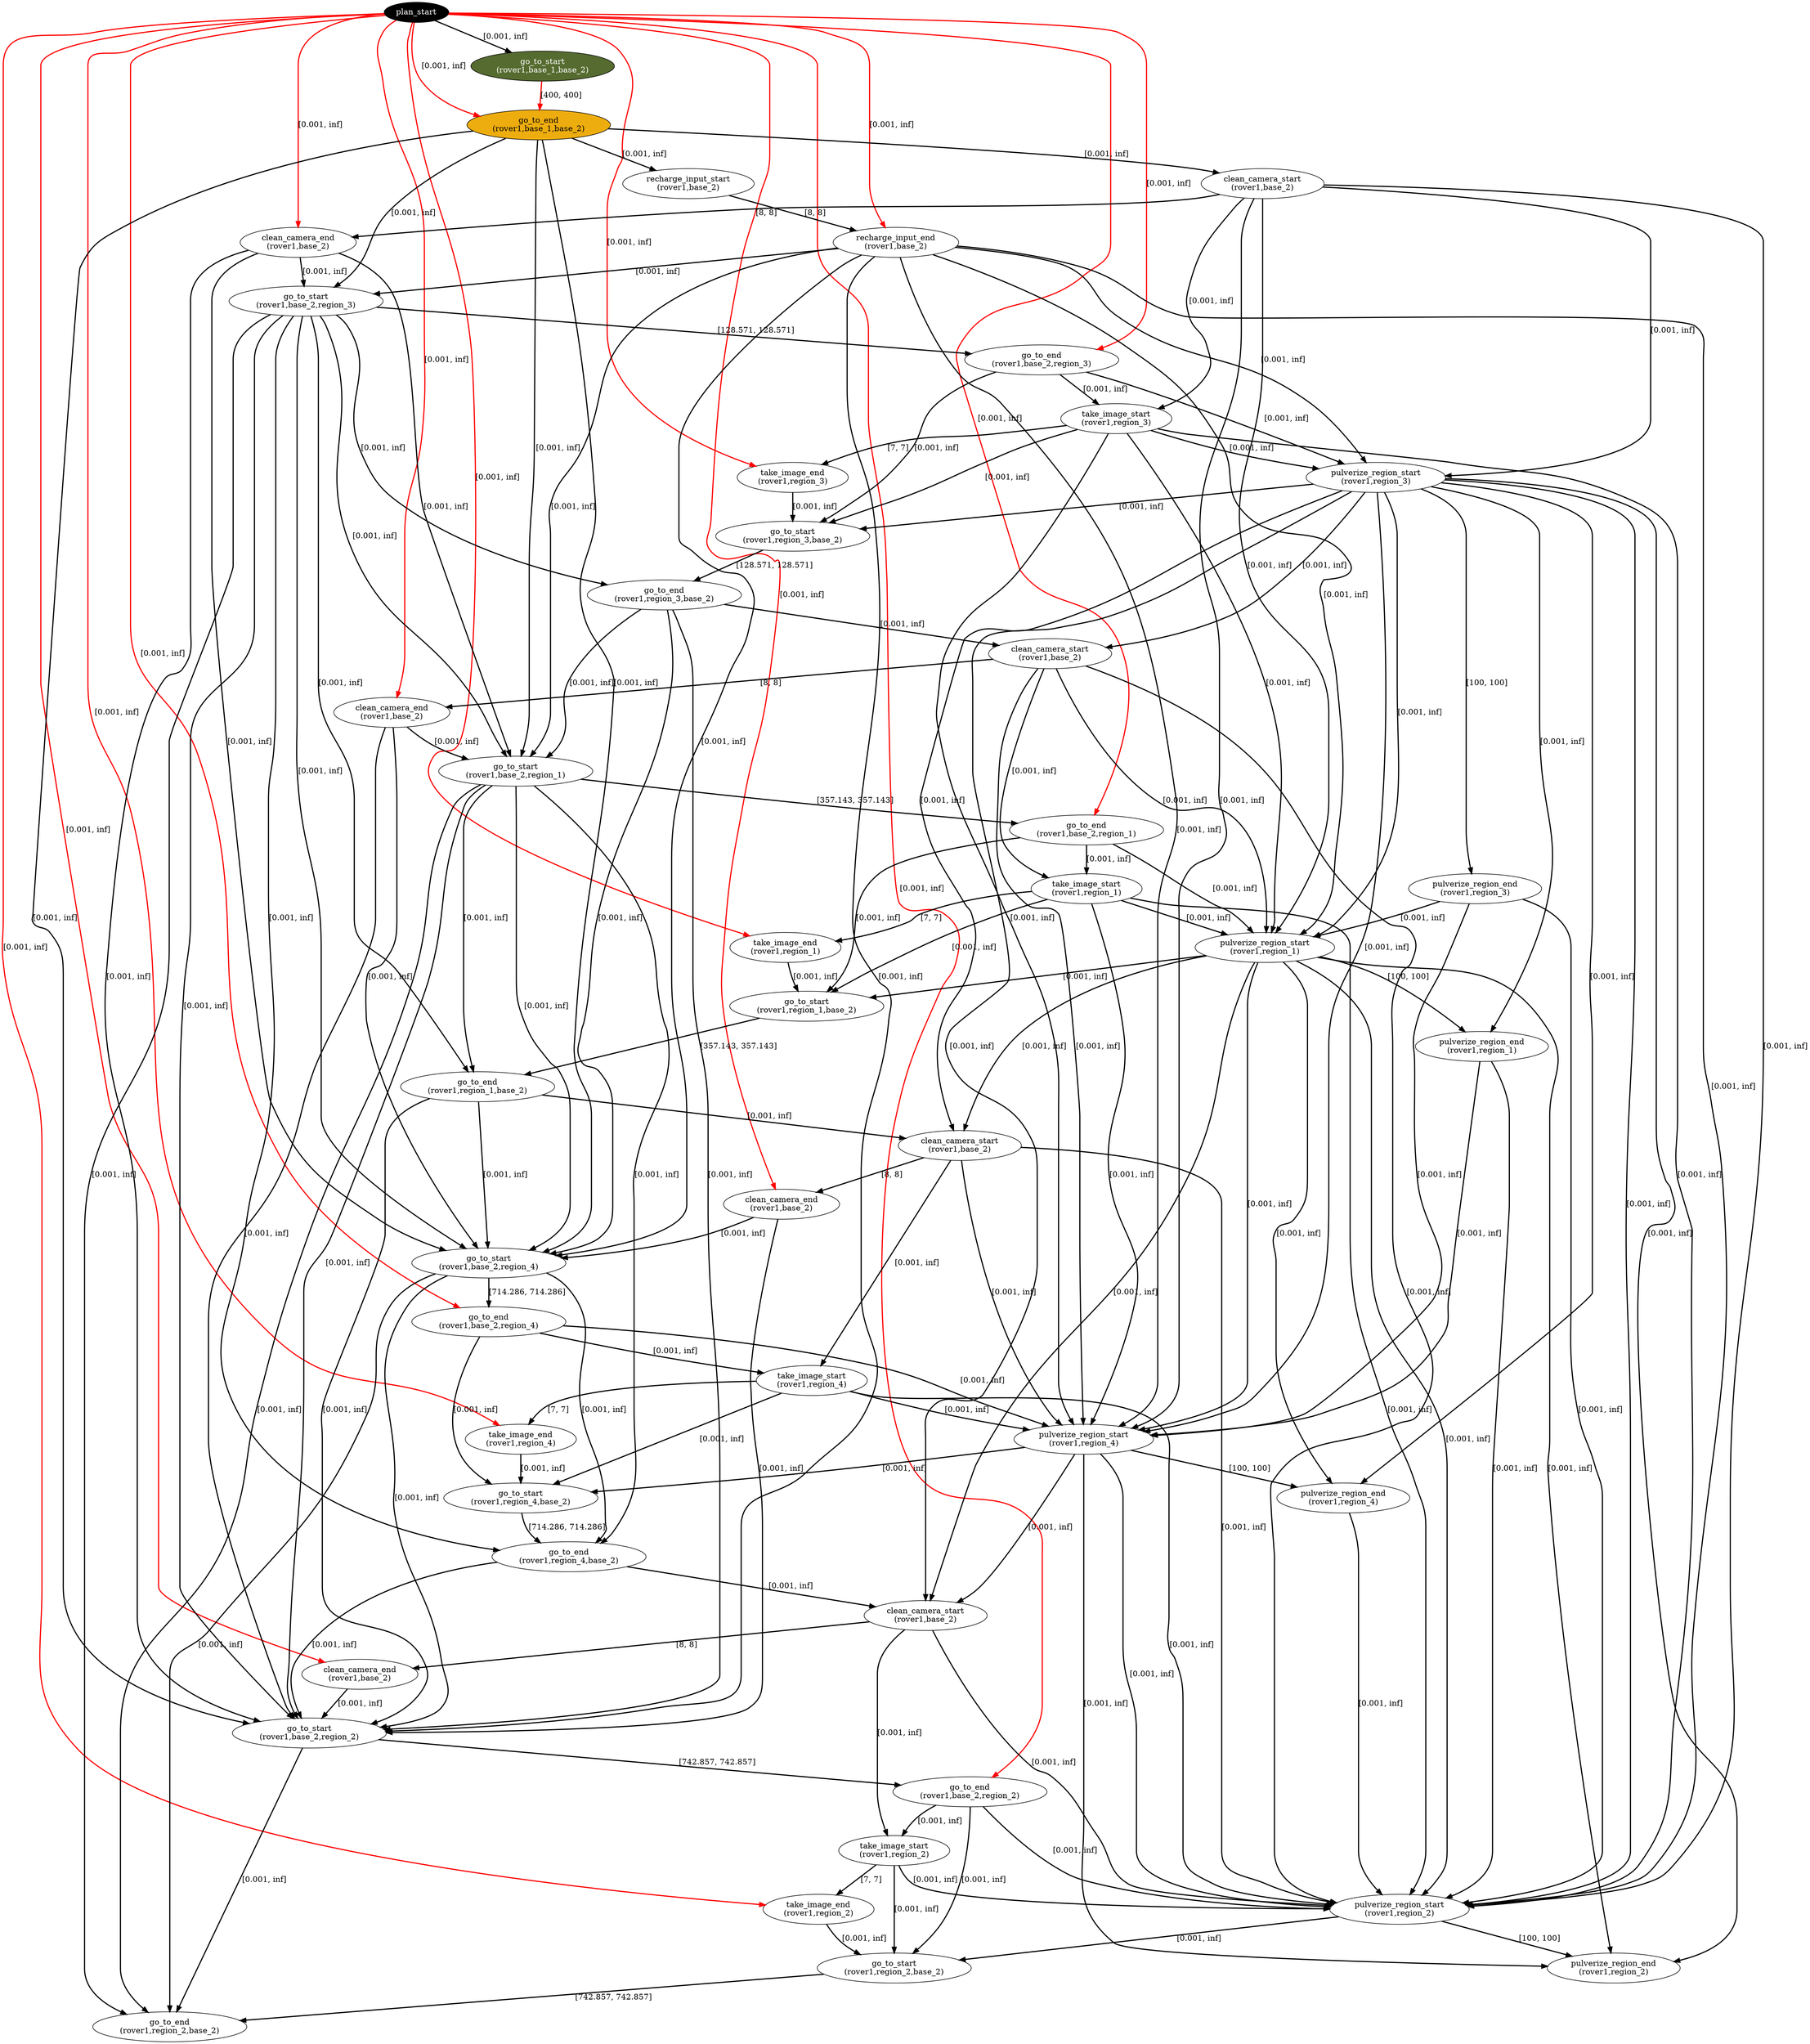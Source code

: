 digraph plan {
0[ label="plan_start",style=filled,fillcolor=black,fontcolor=white];
1[ label="go_to_start
(rover1,base_1,base_2)",style=filled,fillcolor=darkolivegreen,fontcolor=white];
2[ label="go_to_end
(rover1,base_1,base_2)",style=filled,fillcolor=darkgoldenrod2];
3[ label="recharge_input_start
(rover1,base_2)"];
4[ label="recharge_input_end
(rover1,base_2)"];
5[ label="clean_camera_start
(rover1,base_2)"];
6[ label="clean_camera_end
(rover1,base_2)"];
7[ label="go_to_start
(rover1,base_2,region_3)"];
8[ label="go_to_end
(rover1,base_2,region_3)"];
9[ label="take_image_start
(rover1,region_3)"];
10[ label="take_image_end
(rover1,region_3)"];
11[ label="pulverize_region_start
(rover1,region_3)"];
12[ label="pulverize_region_end
(rover1,region_3)"];
13[ label="go_to_start
(rover1,region_3,base_2)"];
14[ label="go_to_end
(rover1,region_3,base_2)"];
15[ label="clean_camera_start
(rover1,base_2)"];
16[ label="clean_camera_end
(rover1,base_2)"];
17[ label="go_to_start
(rover1,base_2,region_1)"];
18[ label="go_to_end
(rover1,base_2,region_1)"];
19[ label="take_image_start
(rover1,region_1)"];
20[ label="take_image_end
(rover1,region_1)"];
21[ label="pulverize_region_start
(rover1,region_1)"];
22[ label="pulverize_region_end
(rover1,region_1)"];
23[ label="go_to_start
(rover1,region_1,base_2)"];
24[ label="go_to_end
(rover1,region_1,base_2)"];
25[ label="clean_camera_start
(rover1,base_2)"];
26[ label="clean_camera_end
(rover1,base_2)"];
27[ label="go_to_start
(rover1,base_2,region_4)"];
28[ label="go_to_end
(rover1,base_2,region_4)"];
29[ label="take_image_start
(rover1,region_4)"];
30[ label="take_image_end
(rover1,region_4)"];
31[ label="pulverize_region_start
(rover1,region_4)"];
32[ label="pulverize_region_end
(rover1,region_4)"];
33[ label="go_to_start
(rover1,region_4,base_2)"];
34[ label="go_to_end
(rover1,region_4,base_2)"];
35[ label="clean_camera_start
(rover1,base_2)"];
36[ label="clean_camera_end
(rover1,base_2)"];
37[ label="go_to_start
(rover1,base_2,region_2)"];
38[ label="go_to_end
(rover1,base_2,region_2)"];
39[ label="take_image_start
(rover1,region_2)"];
40[ label="take_image_end
(rover1,region_2)"];
41[ label="pulverize_region_start
(rover1,region_2)"];
42[ label="pulverize_region_end
(rover1,region_2)"];
43[ label="go_to_start
(rover1,region_2,base_2)"];
44[ label="go_to_end
(rover1,region_2,base_2)"];
"0" -> "1" [ label="[0.001, inf]" , penwidth=2, color="black"]
"1" -> "2" [ label="[400, 400]" , penwidth=2, color="red"]
"0" -> "2" [ label="[0.001, inf]" , penwidth=2, color="red"]
"2" -> "3" [ label="[0.001, inf]" , penwidth=2, color="black"]
"2" -> "5" [ label="[0.001, inf]" , penwidth=2, color="black"]
"3" -> "4" [ label="[8, 8]" , penwidth=2, color="black"]
"0" -> "4" [ label="[0.001, inf]" , penwidth=2, color="red"]
"5" -> "6" [ label="[8, 8]" , penwidth=2, color="black"]
"0" -> "6" [ label="[0.001, inf]" , penwidth=2, color="red"]
"2" -> "7" [ label="[0.001, inf]" , penwidth=2, color="black"]
"6" -> "7" [ label="[0.001, inf]" , penwidth=2, color="black"]
"4" -> "7" [ label="[0.001, inf]" , penwidth=2, color="black"]
"7" -> "8" [ label="[128.571, 128.571]" , penwidth=2, color="black"]
"0" -> "8" [ label="[0.001, inf]" , penwidth=2, color="red"]
"5" -> "9" [ label="[0.001, inf]" , penwidth=2, color="black"]
"8" -> "9" [ label="[0.001, inf]" , penwidth=2, color="black"]
"4" -> "11" [ label="[0.001, inf]" , penwidth=2, color="black"]
"8" -> "11" [ label="[0.001, inf]" , penwidth=2, color="black"]
"9" -> "11" [ label="[0.001, inf]" , penwidth=2, color="black"]
"5" -> "11" [ label="[0.001, inf]" , penwidth=2, color="black"]
"9" -> "10" [ label="[7, 7]" , penwidth=2, color="black"]
"0" -> "10" [ label="[0.001, inf]" , penwidth=2, color="red"]
"8" -> "13" [ label="[0.001, inf]" , penwidth=2, color="black"]
"10" -> "13" [ label="[0.001, inf]" , penwidth=2, color="black"]
"11" -> "13" [ label="[0.001, inf]" , penwidth=2, color="black"]
"9" -> "13" [ label="[0.001, inf]" , penwidth=2, color="black"]
"11" -> "12" [ label="[100, 100]" , penwidth=2, color="black"]
"13" -> "14" [ label="[128.571, 128.571]" , penwidth=2, color="black"]
"7" -> "14" [ label="[0.001, inf]" , penwidth=2, color="black"]
"14" -> "15" [ label="[0.001, inf]" , penwidth=2, color="black"]
"11" -> "15" [ label="[0.001, inf]" , penwidth=2, color="black"]
"15" -> "16" [ label="[8, 8]" , penwidth=2, color="black"]
"0" -> "16" [ label="[0.001, inf]" , penwidth=2, color="red"]
"14" -> "17" [ label="[0.001, inf]" , penwidth=2, color="black"]
"16" -> "17" [ label="[0.001, inf]" , penwidth=2, color="black"]
"7" -> "17" [ label="[0.001, inf]" , penwidth=2, color="black"]
"6" -> "17" [ label="[0.001, inf]" , penwidth=2, color="black"]
"4" -> "17" [ label="[0.001, inf]" , penwidth=2, color="black"]
"2" -> "17" [ label="[0.001, inf]" , penwidth=2, color="black"]
"17" -> "18" [ label="[357.143, 357.143]" , penwidth=2, color="black"]
"0" -> "18" [ label="[0.001, inf]" , penwidth=2, color="red"]
"15" -> "19" [ label="[0.001, inf]" , penwidth=2, color="black"]
"18" -> "19" [ label="[0.001, inf]" , penwidth=2, color="black"]
"12" -> "21" [ label="[0.001, inf]" , penwidth=2, color="black"]
"18" -> "21" [ label="[0.001, inf]" , penwidth=2, color="black"]
"4" -> "21" [ label="[0.001, inf]" , penwidth=2, color="black"]
"19" -> "21" [ label="[0.001, inf]" , penwidth=2, color="black"]
"15" -> "21" [ label="[0.001, inf]" , penwidth=2, color="black"]
"11" -> "21" [ label="[0.001, inf]" , penwidth=2, color="black"]
"9" -> "21" [ label="[0.001, inf]" , penwidth=2, color="black"]
"5" -> "21" [ label="[0.001, inf]" , penwidth=2, color="black"]
"19" -> "20" [ label="[7, 7]" , penwidth=2, color="black"]
"0" -> "20" [ label="[0.001, inf]" , penwidth=2, color="red"]
"18" -> "23" [ label="[0.001, inf]" , penwidth=2, color="black"]
"20" -> "23" [ label="[0.001, inf]" , penwidth=2, color="black"]
"21" -> "23" [ label="[0.001, inf]" , penwidth=2, color="black"]
"19" -> "23" [ label="[0.001, inf]" , penwidth=2, color="black"]
"21" -> "22" [ label="[100, 100]" , penwidth=2, color="black"]
"11" -> "22" [ label="[0.001, inf]" , penwidth=2, color="black"]
"23" -> "24" [ label="[357.143, 357.143]" , penwidth=2, color="black"]
"17" -> "24" [ label="[0.001, inf]" , penwidth=2, color="black"]
"7" -> "24" [ label="[0.001, inf]" , penwidth=2, color="black"]
"24" -> "25" [ label="[0.001, inf]" , penwidth=2, color="black"]
"21" -> "25" [ label="[0.001, inf]" , penwidth=2, color="black"]
"11" -> "25" [ label="[0.001, inf]" , penwidth=2, color="black"]
"25" -> "26" [ label="[8, 8]" , penwidth=2, color="black"]
"0" -> "26" [ label="[0.001, inf]" , penwidth=2, color="red"]
"24" -> "27" [ label="[0.001, inf]" , penwidth=2, color="black"]
"26" -> "27" [ label="[0.001, inf]" , penwidth=2, color="black"]
"17" -> "27" [ label="[0.001, inf]" , penwidth=2, color="black"]
"16" -> "27" [ label="[0.001, inf]" , penwidth=2, color="black"]
"14" -> "27" [ label="[0.001, inf]" , penwidth=2, color="black"]
"7" -> "27" [ label="[0.001, inf]" , penwidth=2, color="black"]
"6" -> "27" [ label="[0.001, inf]" , penwidth=2, color="black"]
"4" -> "27" [ label="[0.001, inf]" , penwidth=2, color="black"]
"2" -> "27" [ label="[0.001, inf]" , penwidth=2, color="black"]
"27" -> "28" [ label="[714.286, 714.286]" , penwidth=2, color="black"]
"0" -> "28" [ label="[0.001, inf]" , penwidth=2, color="red"]
"25" -> "29" [ label="[0.001, inf]" , penwidth=2, color="black"]
"28" -> "29" [ label="[0.001, inf]" , penwidth=2, color="black"]
"22" -> "31" [ label="[0.001, inf]" , penwidth=2, color="black"]
"28" -> "31" [ label="[0.001, inf]" , penwidth=2, color="black"]
"4" -> "31" [ label="[0.001, inf]" , penwidth=2, color="black"]
"29" -> "31" [ label="[0.001, inf]" , penwidth=2, color="black"]
"25" -> "31" [ label="[0.001, inf]" , penwidth=2, color="black"]
"21" -> "31" [ label="[0.001, inf]" , penwidth=2, color="black"]
"19" -> "31" [ label="[0.001, inf]" , penwidth=2, color="black"]
"15" -> "31" [ label="[0.001, inf]" , penwidth=2, color="black"]
"12" -> "31" [ label="[0.001, inf]" , penwidth=2, color="black"]
"11" -> "31" [ label="[0.001, inf]" , penwidth=2, color="black"]
"9" -> "31" [ label="[0.001, inf]" , penwidth=2, color="black"]
"5" -> "31" [ label="[0.001, inf]" , penwidth=2, color="black"]
"29" -> "30" [ label="[7, 7]" , penwidth=2, color="black"]
"0" -> "30" [ label="[0.001, inf]" , penwidth=2, color="red"]
"28" -> "33" [ label="[0.001, inf]" , penwidth=2, color="black"]
"30" -> "33" [ label="[0.001, inf]" , penwidth=2, color="black"]
"31" -> "33" [ label="[0.001, inf]" , penwidth=2, color="black"]
"29" -> "33" [ label="[0.001, inf]" , penwidth=2, color="black"]
"31" -> "32" [ label="[100, 100]" , penwidth=2, color="black"]
"21" -> "32" [ label="[0.001, inf]" , penwidth=2, color="black"]
"11" -> "32" [ label="[0.001, inf]" , penwidth=2, color="black"]
"33" -> "34" [ label="[714.286, 714.286]" , penwidth=2, color="black"]
"27" -> "34" [ label="[0.001, inf]" , penwidth=2, color="black"]
"17" -> "34" [ label="[0.001, inf]" , penwidth=2, color="black"]
"7" -> "34" [ label="[0.001, inf]" , penwidth=2, color="black"]
"34" -> "35" [ label="[0.001, inf]" , penwidth=2, color="black"]
"31" -> "35" [ label="[0.001, inf]" , penwidth=2, color="black"]
"21" -> "35" [ label="[0.001, inf]" , penwidth=2, color="black"]
"11" -> "35" [ label="[0.001, inf]" , penwidth=2, color="black"]
"35" -> "36" [ label="[8, 8]" , penwidth=2, color="black"]
"0" -> "36" [ label="[0.001, inf]" , penwidth=2, color="red"]
"34" -> "37" [ label="[0.001, inf]" , penwidth=2, color="black"]
"36" -> "37" [ label="[0.001, inf]" , penwidth=2, color="black"]
"27" -> "37" [ label="[0.001, inf]" , penwidth=2, color="black"]
"26" -> "37" [ label="[0.001, inf]" , penwidth=2, color="black"]
"24" -> "37" [ label="[0.001, inf]" , penwidth=2, color="black"]
"17" -> "37" [ label="[0.001, inf]" , penwidth=2, color="black"]
"16" -> "37" [ label="[0.001, inf]" , penwidth=2, color="black"]
"14" -> "37" [ label="[0.001, inf]" , penwidth=2, color="black"]
"7" -> "37" [ label="[0.001, inf]" , penwidth=2, color="black"]
"6" -> "37" [ label="[0.001, inf]" , penwidth=2, color="black"]
"4" -> "37" [ label="[0.001, inf]" , penwidth=2, color="black"]
"2" -> "37" [ label="[0.001, inf]" , penwidth=2, color="black"]
"37" -> "38" [ label="[742.857, 742.857]" , penwidth=2, color="black"]
"0" -> "38" [ label="[0.001, inf]" , penwidth=2, color="red"]
"35" -> "39" [ label="[0.001, inf]" , penwidth=2, color="black"]
"38" -> "39" [ label="[0.001, inf]" , penwidth=2, color="black"]
"32" -> "41" [ label="[0.001, inf]" , penwidth=2, color="black"]
"38" -> "41" [ label="[0.001, inf]" , penwidth=2, color="black"]
"4" -> "41" [ label="[0.001, inf]" , penwidth=2, color="black"]
"39" -> "41" [ label="[0.001, inf]" , penwidth=2, color="black"]
"35" -> "41" [ label="[0.001, inf]" , penwidth=2, color="black"]
"31" -> "41" [ label="[0.001, inf]" , penwidth=2, color="black"]
"29" -> "41" [ label="[0.001, inf]" , penwidth=2, color="black"]
"25" -> "41" [ label="[0.001, inf]" , penwidth=2, color="black"]
"22" -> "41" [ label="[0.001, inf]" , penwidth=2, color="black"]
"21" -> "41" [ label="[0.001, inf]" , penwidth=2, color="black"]
"19" -> "41" [ label="[0.001, inf]" , penwidth=2, color="black"]
"15" -> "41" [ label="[0.001, inf]" , penwidth=2, color="black"]
"12" -> "41" [ label="[0.001, inf]" , penwidth=2, color="black"]
"11" -> "41" [ label="[0.001, inf]" , penwidth=2, color="black"]
"9" -> "41" [ label="[0.001, inf]" , penwidth=2, color="black"]
"5" -> "41" [ label="[0.001, inf]" , penwidth=2, color="black"]
"39" -> "40" [ label="[7, 7]" , penwidth=2, color="black"]
"0" -> "40" [ label="[0.001, inf]" , penwidth=2, color="red"]
"38" -> "43" [ label="[0.001, inf]" , penwidth=2, color="black"]
"40" -> "43" [ label="[0.001, inf]" , penwidth=2, color="black"]
"41" -> "43" [ label="[0.001, inf]" , penwidth=2, color="black"]
"39" -> "43" [ label="[0.001, inf]" , penwidth=2, color="black"]
"41" -> "42" [ label="[100, 100]" , penwidth=2, color="black"]
"31" -> "42" [ label="[0.001, inf]" , penwidth=2, color="black"]
"21" -> "42" [ label="[0.001, inf]" , penwidth=2, color="black"]
"11" -> "42" [ label="[0.001, inf]" , penwidth=2, color="black"]
"43" -> "44" [ label="[742.857, 742.857]" , penwidth=2, color="black"]
"37" -> "44" [ label="[0.001, inf]" , penwidth=2, color="black"]
"27" -> "44" [ label="[0.001, inf]" , penwidth=2, color="black"]
"17" -> "44" [ label="[0.001, inf]" , penwidth=2, color="black"]
"7" -> "44" [ label="[0.001, inf]" , penwidth=2, color="black"]
}
